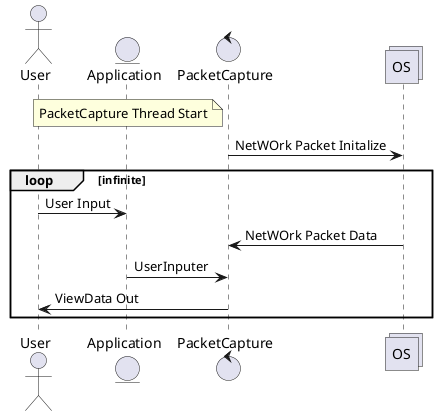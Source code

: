 @startuml

actor User 

entity Application
control PacketCapture
collections OS

note left PacketCapture : PacketCapture Thread Start
PacketCapture -> OS : NetWOrk Packet Initalize

loop infinite
    User -> Application : User Input
    OS -> PacketCapture : NetWOrk Packet Data

    Application -> PacketCapture : UserInputer 
    PacketCapture -> User : ViewData Out
end

@enduml